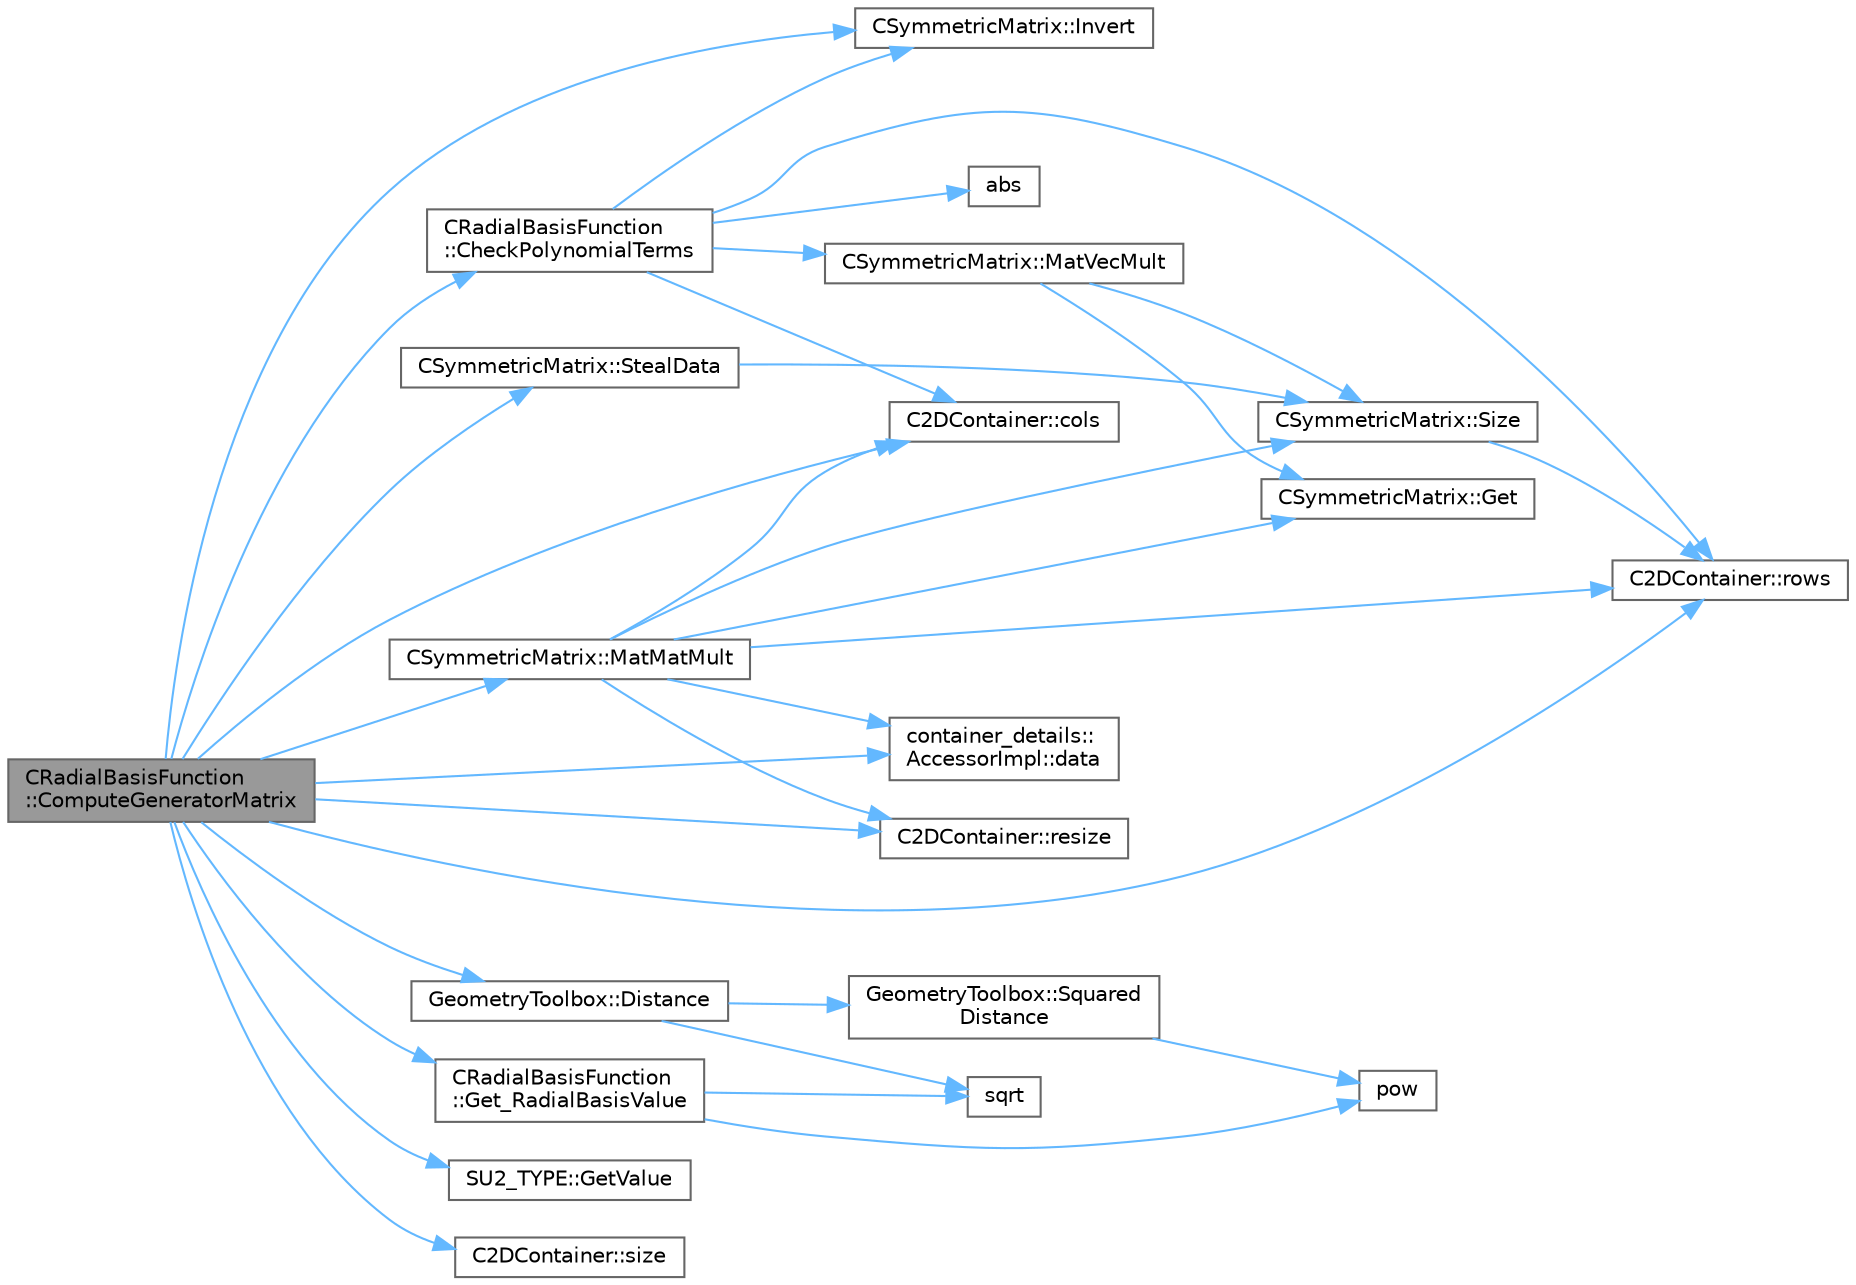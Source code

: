 digraph "CRadialBasisFunction::ComputeGeneratorMatrix"
{
 // LATEX_PDF_SIZE
  bgcolor="transparent";
  edge [fontname=Helvetica,fontsize=10,labelfontname=Helvetica,labelfontsize=10];
  node [fontname=Helvetica,fontsize=10,shape=box,height=0.2,width=0.4];
  rankdir="LR";
  Node1 [id="Node000001",label="CRadialBasisFunction\l::ComputeGeneratorMatrix",height=0.2,width=0.4,color="gray40", fillcolor="grey60", style="filled", fontcolor="black",tooltip="Compute the RBF \"generator\" matrix with or without polynomial terms."];
  Node1 -> Node2 [id="edge1_Node000001_Node000002",color="steelblue1",style="solid",tooltip=" "];
  Node2 [id="Node000002",label="CRadialBasisFunction\l::CheckPolynomialTerms",height=0.2,width=0.4,color="grey40", fillcolor="white", style="filled",URL="$classCRadialBasisFunction.html#acb85b2dcb15592710a123cd6cc3b6318",tooltip="If the polynomial term is included in the interpolation, and the points lie on a plane,..."];
  Node2 -> Node3 [id="edge2_Node000002_Node000003",color="steelblue1",style="solid",tooltip=" "];
  Node3 [id="Node000003",label="abs",height=0.2,width=0.4,color="grey40", fillcolor="white", style="filled",URL="$group__SIMD.html#gaf7650d08e2a58ed700276ddc70f72f96",tooltip=" "];
  Node2 -> Node4 [id="edge3_Node000002_Node000004",color="steelblue1",style="solid",tooltip=" "];
  Node4 [id="Node000004",label="C2DContainer::cols",height=0.2,width=0.4,color="grey40", fillcolor="white", style="filled",URL="$classC2DContainer.html#ab6d9161cd08887f034322ebcbc3deb12",tooltip=" "];
  Node2 -> Node5 [id="edge4_Node000002_Node000005",color="steelblue1",style="solid",tooltip=" "];
  Node5 [id="Node000005",label="CSymmetricMatrix::Invert",height=0.2,width=0.4,color="grey40", fillcolor="white", style="filled",URL="$classCSymmetricMatrix.html#a226d6d78097c20c3e3b06de6a5103405",tooltip=" "];
  Node2 -> Node6 [id="edge5_Node000002_Node000006",color="steelblue1",style="solid",tooltip=" "];
  Node6 [id="Node000006",label="CSymmetricMatrix::MatVecMult",height=0.2,width=0.4,color="grey40", fillcolor="white", style="filled",URL="$classCSymmetricMatrix.html#a133eb094e8f94297c53e592b8917b803",tooltip=" "];
  Node6 -> Node7 [id="edge6_Node000006_Node000007",color="steelblue1",style="solid",tooltip=" "];
  Node7 [id="Node000007",label="CSymmetricMatrix::Get",height=0.2,width=0.4,color="grey40", fillcolor="white", style="filled",URL="$classCSymmetricMatrix.html#a4b5881171146f9a92ad2e50204c122b7",tooltip=" "];
  Node6 -> Node8 [id="edge7_Node000006_Node000008",color="steelblue1",style="solid",tooltip=" "];
  Node8 [id="Node000008",label="CSymmetricMatrix::Size",height=0.2,width=0.4,color="grey40", fillcolor="white", style="filled",URL="$classCSymmetricMatrix.html#af477e6335954547a391398ac8a46754c",tooltip=" "];
  Node8 -> Node9 [id="edge8_Node000008_Node000009",color="steelblue1",style="solid",tooltip=" "];
  Node9 [id="Node000009",label="C2DContainer::rows",height=0.2,width=0.4,color="grey40", fillcolor="white", style="filled",URL="$classC2DContainer.html#ae383e99c56a27231333d71dfb8810623",tooltip=" "];
  Node2 -> Node9 [id="edge9_Node000002_Node000009",color="steelblue1",style="solid",tooltip=" "];
  Node1 -> Node4 [id="edge10_Node000001_Node000004",color="steelblue1",style="solid",tooltip=" "];
  Node1 -> Node10 [id="edge11_Node000001_Node000010",color="steelblue1",style="solid",tooltip=" "];
  Node10 [id="Node000010",label="container_details::\lAccessorImpl::data",height=0.2,width=0.4,color="grey40", fillcolor="white", style="filled",URL="$classcontainer__details_1_1AccessorImpl.html#a25b798e6041a085aa19399d0047b6a91",tooltip=" "];
  Node1 -> Node11 [id="edge12_Node000001_Node000011",color="steelblue1",style="solid",tooltip=" "];
  Node11 [id="Node000011",label="GeometryToolbox::Distance",height=0.2,width=0.4,color="grey40", fillcolor="white", style="filled",URL="$group__GeometryToolbox.html#ga600fb4ee993ae4c3b985082d51994881",tooltip=" "];
  Node11 -> Node12 [id="edge13_Node000011_Node000012",color="steelblue1",style="solid",tooltip=" "];
  Node12 [id="Node000012",label="sqrt",height=0.2,width=0.4,color="grey40", fillcolor="white", style="filled",URL="$group__SIMD.html#ga54a1925ab40fb4249ea255072520de35",tooltip=" "];
  Node11 -> Node13 [id="edge14_Node000011_Node000013",color="steelblue1",style="solid",tooltip=" "];
  Node13 [id="Node000013",label="GeometryToolbox::Squared\lDistance",height=0.2,width=0.4,color="grey40", fillcolor="white", style="filled",URL="$group__GeometryToolbox.html#ga3db86410486389a5cda59b3d0ab17f66",tooltip=" "];
  Node13 -> Node14 [id="edge15_Node000013_Node000014",color="steelblue1",style="solid",tooltip=" "];
  Node14 [id="Node000014",label="pow",height=0.2,width=0.4,color="grey40", fillcolor="white", style="filled",URL="$group__SIMD.html#ga768cbdeba8e4567257959378fba27f17",tooltip=" "];
  Node1 -> Node15 [id="edge16_Node000001_Node000015",color="steelblue1",style="solid",tooltip=" "];
  Node15 [id="Node000015",label="CRadialBasisFunction\l::Get_RadialBasisValue",height=0.2,width=0.4,color="grey40", fillcolor="white", style="filled",URL="$classCRadialBasisFunction.html#aaf6bf78e55f20b5a8a6a68024ba99ff7",tooltip="Compute the value of a radial basis function, this is static so it can be re-used."];
  Node15 -> Node14 [id="edge17_Node000015_Node000014",color="steelblue1",style="solid",tooltip=" "];
  Node15 -> Node12 [id="edge18_Node000015_Node000012",color="steelblue1",style="solid",tooltip=" "];
  Node1 -> Node16 [id="edge19_Node000001_Node000016",color="steelblue1",style="solid",tooltip=" "];
  Node16 [id="Node000016",label="SU2_TYPE::GetValue",height=0.2,width=0.4,color="grey40", fillcolor="white", style="filled",URL="$namespaceSU2__TYPE.html#adf52a59d6f4e578f7915ec9abbf7cb22",tooltip="Get the (primitive) value of the datatype (needs to be specialized for active types)."];
  Node1 -> Node5 [id="edge20_Node000001_Node000005",color="steelblue1",style="solid",tooltip=" "];
  Node1 -> Node17 [id="edge21_Node000001_Node000017",color="steelblue1",style="solid",tooltip=" "];
  Node17 [id="Node000017",label="CSymmetricMatrix::MatMatMult",height=0.2,width=0.4,color="grey40", fillcolor="white", style="filled",URL="$classCSymmetricMatrix.html#aaf18d5329bf4959d6000c3a5cf2f65b3",tooltip=" "];
  Node17 -> Node4 [id="edge22_Node000017_Node000004",color="steelblue1",style="solid",tooltip=" "];
  Node17 -> Node10 [id="edge23_Node000017_Node000010",color="steelblue1",style="solid",tooltip=" "];
  Node17 -> Node7 [id="edge24_Node000017_Node000007",color="steelblue1",style="solid",tooltip=" "];
  Node17 -> Node18 [id="edge25_Node000017_Node000018",color="steelblue1",style="solid",tooltip=" "];
  Node18 [id="Node000018",label="C2DContainer::resize",height=0.2,width=0.4,color="grey40", fillcolor="white", style="filled",URL="$classC2DContainer.html#a39929b060c72565b4ab19c3a391bb8e6",tooltip="Request a change of size."];
  Node17 -> Node9 [id="edge26_Node000017_Node000009",color="steelblue1",style="solid",tooltip=" "];
  Node17 -> Node8 [id="edge27_Node000017_Node000008",color="steelblue1",style="solid",tooltip=" "];
  Node1 -> Node18 [id="edge28_Node000001_Node000018",color="steelblue1",style="solid",tooltip=" "];
  Node1 -> Node9 [id="edge29_Node000001_Node000009",color="steelblue1",style="solid",tooltip=" "];
  Node1 -> Node19 [id="edge30_Node000001_Node000019",color="steelblue1",style="solid",tooltip=" "];
  Node19 [id="Node000019",label="C2DContainer::size",height=0.2,width=0.4,color="grey40", fillcolor="white", style="filled",URL="$classC2DContainer.html#a8278113dbcf54123f9852e7e44583759",tooltip=" "];
  Node1 -> Node20 [id="edge31_Node000001_Node000020",color="steelblue1",style="solid",tooltip=" "];
  Node20 [id="Node000020",label="CSymmetricMatrix::StealData",height=0.2,width=0.4,color="grey40", fillcolor="white", style="filled",URL="$classCSymmetricMatrix.html#a9434e566a80175295469512f3842225e",tooltip=" "];
  Node20 -> Node8 [id="edge32_Node000020_Node000008",color="steelblue1",style="solid",tooltip=" "];
}
